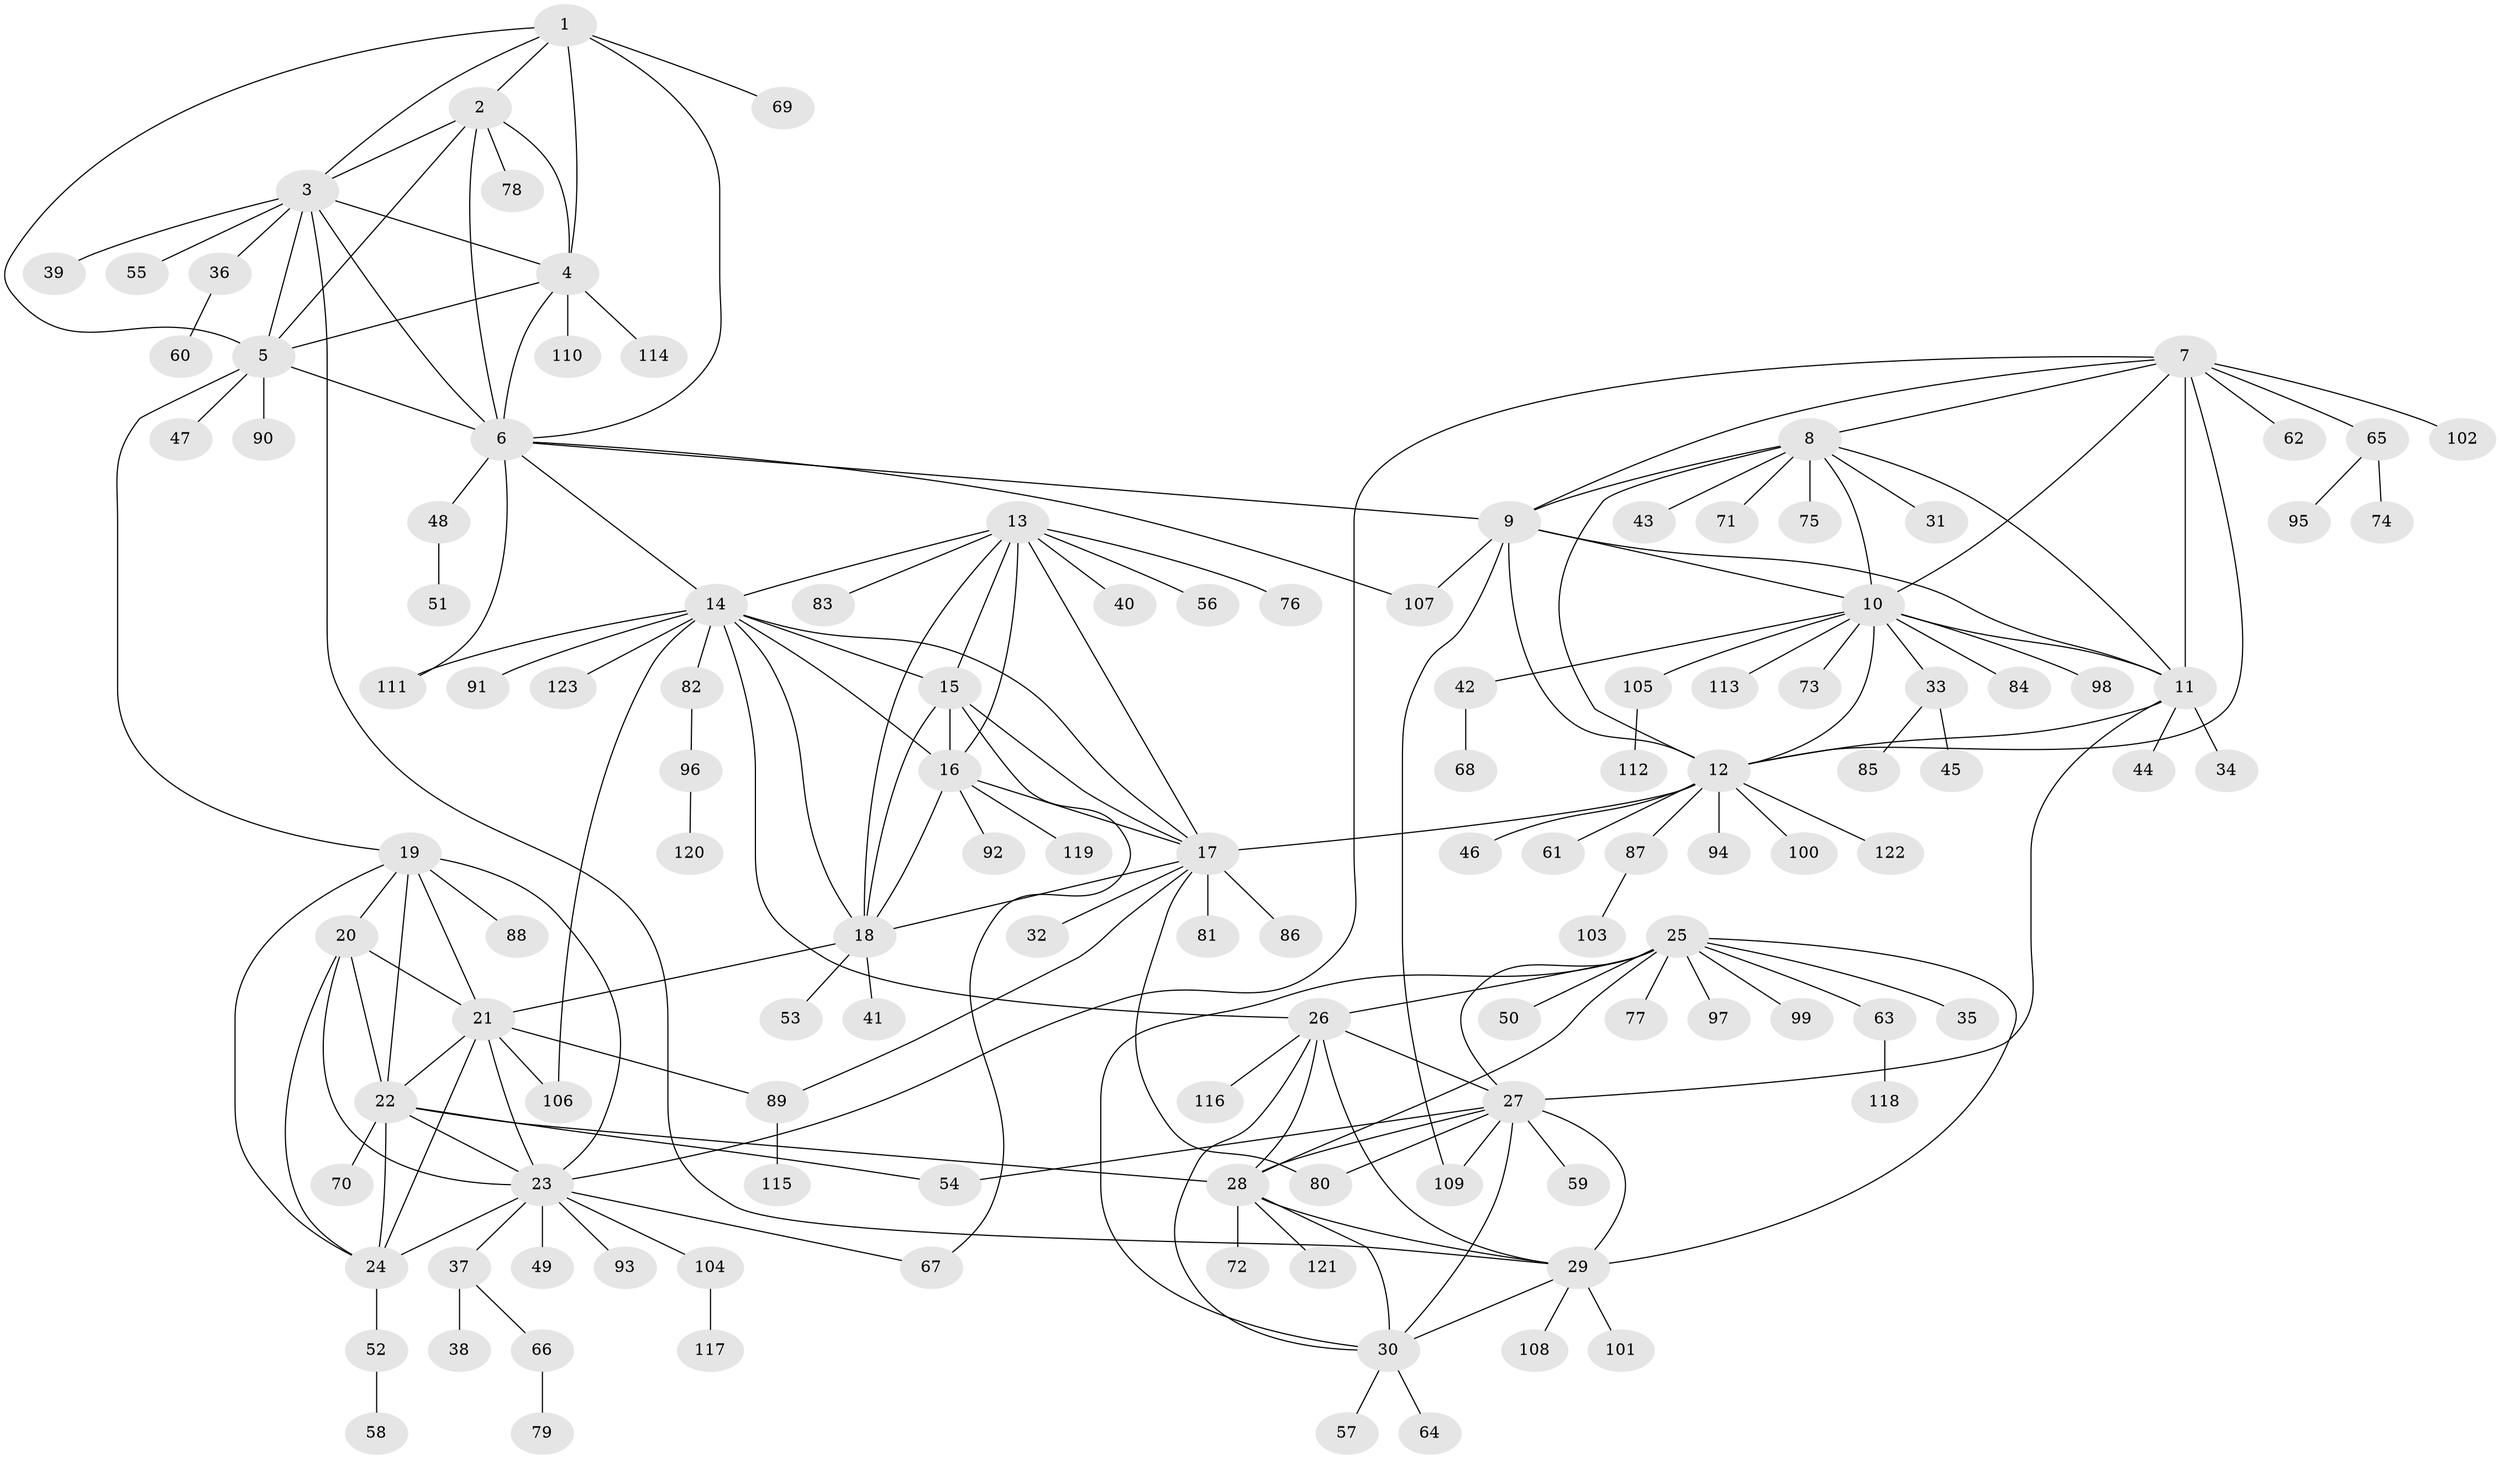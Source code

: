 // coarse degree distribution, {10: 0.0273972602739726, 4: 0.0273972602739726, 7: 0.0547945205479452, 5: 0.0410958904109589, 12: 0.0136986301369863, 9: 0.0547945205479452, 6: 0.0273972602739726, 1: 0.6438356164383562, 3: 0.0273972602739726, 2: 0.0821917808219178}
// Generated by graph-tools (version 1.1) at 2025/19/03/04/25 18:19:50]
// undirected, 123 vertices, 186 edges
graph export_dot {
graph [start="1"]
  node [color=gray90,style=filled];
  1;
  2;
  3;
  4;
  5;
  6;
  7;
  8;
  9;
  10;
  11;
  12;
  13;
  14;
  15;
  16;
  17;
  18;
  19;
  20;
  21;
  22;
  23;
  24;
  25;
  26;
  27;
  28;
  29;
  30;
  31;
  32;
  33;
  34;
  35;
  36;
  37;
  38;
  39;
  40;
  41;
  42;
  43;
  44;
  45;
  46;
  47;
  48;
  49;
  50;
  51;
  52;
  53;
  54;
  55;
  56;
  57;
  58;
  59;
  60;
  61;
  62;
  63;
  64;
  65;
  66;
  67;
  68;
  69;
  70;
  71;
  72;
  73;
  74;
  75;
  76;
  77;
  78;
  79;
  80;
  81;
  82;
  83;
  84;
  85;
  86;
  87;
  88;
  89;
  90;
  91;
  92;
  93;
  94;
  95;
  96;
  97;
  98;
  99;
  100;
  101;
  102;
  103;
  104;
  105;
  106;
  107;
  108;
  109;
  110;
  111;
  112;
  113;
  114;
  115;
  116;
  117;
  118;
  119;
  120;
  121;
  122;
  123;
  1 -- 2;
  1 -- 3;
  1 -- 4;
  1 -- 5;
  1 -- 6;
  1 -- 69;
  2 -- 3;
  2 -- 4;
  2 -- 5;
  2 -- 6;
  2 -- 78;
  3 -- 4;
  3 -- 5;
  3 -- 6;
  3 -- 29;
  3 -- 36;
  3 -- 39;
  3 -- 55;
  4 -- 5;
  4 -- 6;
  4 -- 110;
  4 -- 114;
  5 -- 6;
  5 -- 19;
  5 -- 47;
  5 -- 90;
  6 -- 9;
  6 -- 14;
  6 -- 48;
  6 -- 107;
  6 -- 111;
  7 -- 8;
  7 -- 9;
  7 -- 10;
  7 -- 11;
  7 -- 12;
  7 -- 23;
  7 -- 62;
  7 -- 65;
  7 -- 102;
  8 -- 9;
  8 -- 10;
  8 -- 11;
  8 -- 12;
  8 -- 31;
  8 -- 43;
  8 -- 71;
  8 -- 75;
  9 -- 10;
  9 -- 11;
  9 -- 12;
  9 -- 107;
  9 -- 109;
  10 -- 11;
  10 -- 12;
  10 -- 33;
  10 -- 42;
  10 -- 73;
  10 -- 84;
  10 -- 98;
  10 -- 105;
  10 -- 113;
  11 -- 12;
  11 -- 27;
  11 -- 34;
  11 -- 44;
  12 -- 17;
  12 -- 46;
  12 -- 61;
  12 -- 87;
  12 -- 94;
  12 -- 100;
  12 -- 122;
  13 -- 14;
  13 -- 15;
  13 -- 16;
  13 -- 17;
  13 -- 18;
  13 -- 40;
  13 -- 56;
  13 -- 76;
  13 -- 83;
  14 -- 15;
  14 -- 16;
  14 -- 17;
  14 -- 18;
  14 -- 26;
  14 -- 82;
  14 -- 91;
  14 -- 106;
  14 -- 111;
  14 -- 123;
  15 -- 16;
  15 -- 17;
  15 -- 18;
  15 -- 67;
  16 -- 17;
  16 -- 18;
  16 -- 92;
  16 -- 119;
  17 -- 18;
  17 -- 32;
  17 -- 80;
  17 -- 81;
  17 -- 86;
  17 -- 89;
  18 -- 21;
  18 -- 41;
  18 -- 53;
  19 -- 20;
  19 -- 21;
  19 -- 22;
  19 -- 23;
  19 -- 24;
  19 -- 88;
  20 -- 21;
  20 -- 22;
  20 -- 23;
  20 -- 24;
  21 -- 22;
  21 -- 23;
  21 -- 24;
  21 -- 89;
  21 -- 106;
  22 -- 23;
  22 -- 24;
  22 -- 28;
  22 -- 54;
  22 -- 70;
  23 -- 24;
  23 -- 37;
  23 -- 49;
  23 -- 67;
  23 -- 93;
  23 -- 104;
  24 -- 52;
  25 -- 26;
  25 -- 27;
  25 -- 28;
  25 -- 29;
  25 -- 30;
  25 -- 35;
  25 -- 50;
  25 -- 63;
  25 -- 77;
  25 -- 97;
  25 -- 99;
  26 -- 27;
  26 -- 28;
  26 -- 29;
  26 -- 30;
  26 -- 116;
  27 -- 28;
  27 -- 29;
  27 -- 30;
  27 -- 54;
  27 -- 59;
  27 -- 80;
  27 -- 109;
  28 -- 29;
  28 -- 30;
  28 -- 72;
  28 -- 121;
  29 -- 30;
  29 -- 101;
  29 -- 108;
  30 -- 57;
  30 -- 64;
  33 -- 45;
  33 -- 85;
  36 -- 60;
  37 -- 38;
  37 -- 66;
  42 -- 68;
  48 -- 51;
  52 -- 58;
  63 -- 118;
  65 -- 74;
  65 -- 95;
  66 -- 79;
  82 -- 96;
  87 -- 103;
  89 -- 115;
  96 -- 120;
  104 -- 117;
  105 -- 112;
}
